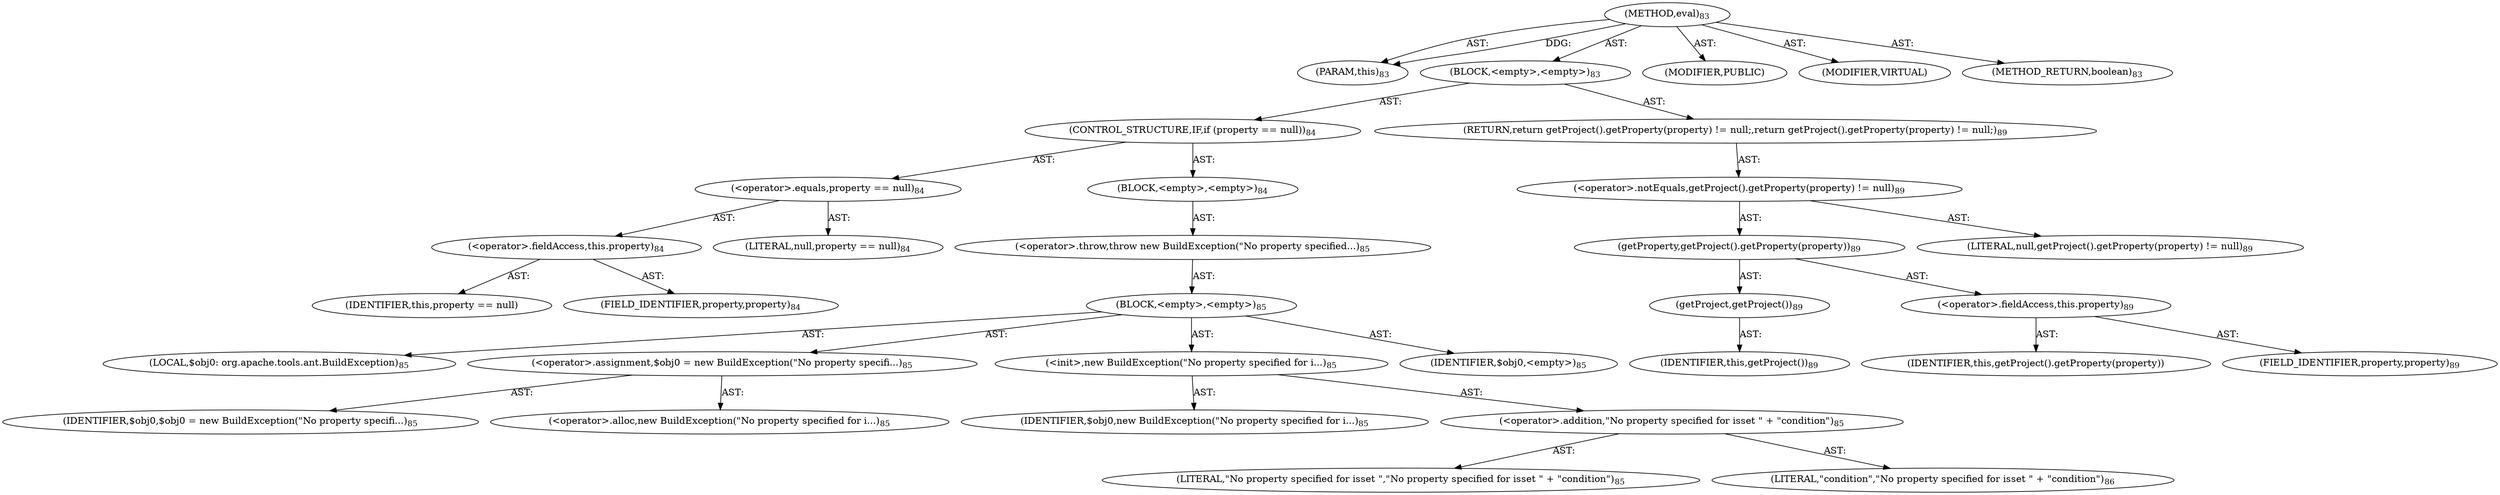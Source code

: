 digraph "eval" {  
"111669149697" [label = <(METHOD,eval)<SUB>83</SUB>> ]
"115964116992" [label = <(PARAM,this)<SUB>83</SUB>> ]
"25769803777" [label = <(BLOCK,&lt;empty&gt;,&lt;empty&gt;)<SUB>83</SUB>> ]
"47244640256" [label = <(CONTROL_STRUCTURE,IF,if (property == null))<SUB>84</SUB>> ]
"30064771074" [label = <(&lt;operator&gt;.equals,property == null)<SUB>84</SUB>> ]
"30064771075" [label = <(&lt;operator&gt;.fieldAccess,this.property)<SUB>84</SUB>> ]
"68719476739" [label = <(IDENTIFIER,this,property == null)> ]
"55834574849" [label = <(FIELD_IDENTIFIER,property,property)<SUB>84</SUB>> ]
"90194313216" [label = <(LITERAL,null,property == null)<SUB>84</SUB>> ]
"25769803778" [label = <(BLOCK,&lt;empty&gt;,&lt;empty&gt;)<SUB>84</SUB>> ]
"30064771076" [label = <(&lt;operator&gt;.throw,throw new BuildException(&quot;No property specified...)<SUB>85</SUB>> ]
"25769803779" [label = <(BLOCK,&lt;empty&gt;,&lt;empty&gt;)<SUB>85</SUB>> ]
"94489280512" [label = <(LOCAL,$obj0: org.apache.tools.ant.BuildException)<SUB>85</SUB>> ]
"30064771077" [label = <(&lt;operator&gt;.assignment,$obj0 = new BuildException(&quot;No property specifi...)<SUB>85</SUB>> ]
"68719476740" [label = <(IDENTIFIER,$obj0,$obj0 = new BuildException(&quot;No property specifi...)<SUB>85</SUB>> ]
"30064771078" [label = <(&lt;operator&gt;.alloc,new BuildException(&quot;No property specified for i...)<SUB>85</SUB>> ]
"30064771079" [label = <(&lt;init&gt;,new BuildException(&quot;No property specified for i...)<SUB>85</SUB>> ]
"68719476741" [label = <(IDENTIFIER,$obj0,new BuildException(&quot;No property specified for i...)<SUB>85</SUB>> ]
"30064771080" [label = <(&lt;operator&gt;.addition,&quot;No property specified for isset &quot; + &quot;condition&quot;)<SUB>85</SUB>> ]
"90194313217" [label = <(LITERAL,&quot;No property specified for isset &quot;,&quot;No property specified for isset &quot; + &quot;condition&quot;)<SUB>85</SUB>> ]
"90194313218" [label = <(LITERAL,&quot;condition&quot;,&quot;No property specified for isset &quot; + &quot;condition&quot;)<SUB>86</SUB>> ]
"68719476742" [label = <(IDENTIFIER,$obj0,&lt;empty&gt;)<SUB>85</SUB>> ]
"146028888064" [label = <(RETURN,return getProject().getProperty(property) != null;,return getProject().getProperty(property) != null;)<SUB>89</SUB>> ]
"30064771081" [label = <(&lt;operator&gt;.notEquals,getProject().getProperty(property) != null)<SUB>89</SUB>> ]
"30064771082" [label = <(getProperty,getProject().getProperty(property))<SUB>89</SUB>> ]
"30064771083" [label = <(getProject,getProject())<SUB>89</SUB>> ]
"68719476736" [label = <(IDENTIFIER,this,getProject())<SUB>89</SUB>> ]
"30064771084" [label = <(&lt;operator&gt;.fieldAccess,this.property)<SUB>89</SUB>> ]
"68719476743" [label = <(IDENTIFIER,this,getProject().getProperty(property))> ]
"55834574850" [label = <(FIELD_IDENTIFIER,property,property)<SUB>89</SUB>> ]
"90194313219" [label = <(LITERAL,null,getProject().getProperty(property) != null)<SUB>89</SUB>> ]
"133143986179" [label = <(MODIFIER,PUBLIC)> ]
"133143986180" [label = <(MODIFIER,VIRTUAL)> ]
"128849018881" [label = <(METHOD_RETURN,boolean)<SUB>83</SUB>> ]
  "111669149697" -> "115964116992"  [ label = "AST: "] 
  "111669149697" -> "25769803777"  [ label = "AST: "] 
  "111669149697" -> "133143986179"  [ label = "AST: "] 
  "111669149697" -> "133143986180"  [ label = "AST: "] 
  "111669149697" -> "128849018881"  [ label = "AST: "] 
  "25769803777" -> "47244640256"  [ label = "AST: "] 
  "25769803777" -> "146028888064"  [ label = "AST: "] 
  "47244640256" -> "30064771074"  [ label = "AST: "] 
  "47244640256" -> "25769803778"  [ label = "AST: "] 
  "30064771074" -> "30064771075"  [ label = "AST: "] 
  "30064771074" -> "90194313216"  [ label = "AST: "] 
  "30064771075" -> "68719476739"  [ label = "AST: "] 
  "30064771075" -> "55834574849"  [ label = "AST: "] 
  "25769803778" -> "30064771076"  [ label = "AST: "] 
  "30064771076" -> "25769803779"  [ label = "AST: "] 
  "25769803779" -> "94489280512"  [ label = "AST: "] 
  "25769803779" -> "30064771077"  [ label = "AST: "] 
  "25769803779" -> "30064771079"  [ label = "AST: "] 
  "25769803779" -> "68719476742"  [ label = "AST: "] 
  "30064771077" -> "68719476740"  [ label = "AST: "] 
  "30064771077" -> "30064771078"  [ label = "AST: "] 
  "30064771079" -> "68719476741"  [ label = "AST: "] 
  "30064771079" -> "30064771080"  [ label = "AST: "] 
  "30064771080" -> "90194313217"  [ label = "AST: "] 
  "30064771080" -> "90194313218"  [ label = "AST: "] 
  "146028888064" -> "30064771081"  [ label = "AST: "] 
  "30064771081" -> "30064771082"  [ label = "AST: "] 
  "30064771081" -> "90194313219"  [ label = "AST: "] 
  "30064771082" -> "30064771083"  [ label = "AST: "] 
  "30064771082" -> "30064771084"  [ label = "AST: "] 
  "30064771083" -> "68719476736"  [ label = "AST: "] 
  "30064771084" -> "68719476743"  [ label = "AST: "] 
  "30064771084" -> "55834574850"  [ label = "AST: "] 
  "111669149697" -> "115964116992"  [ label = "DDG: "] 
}
